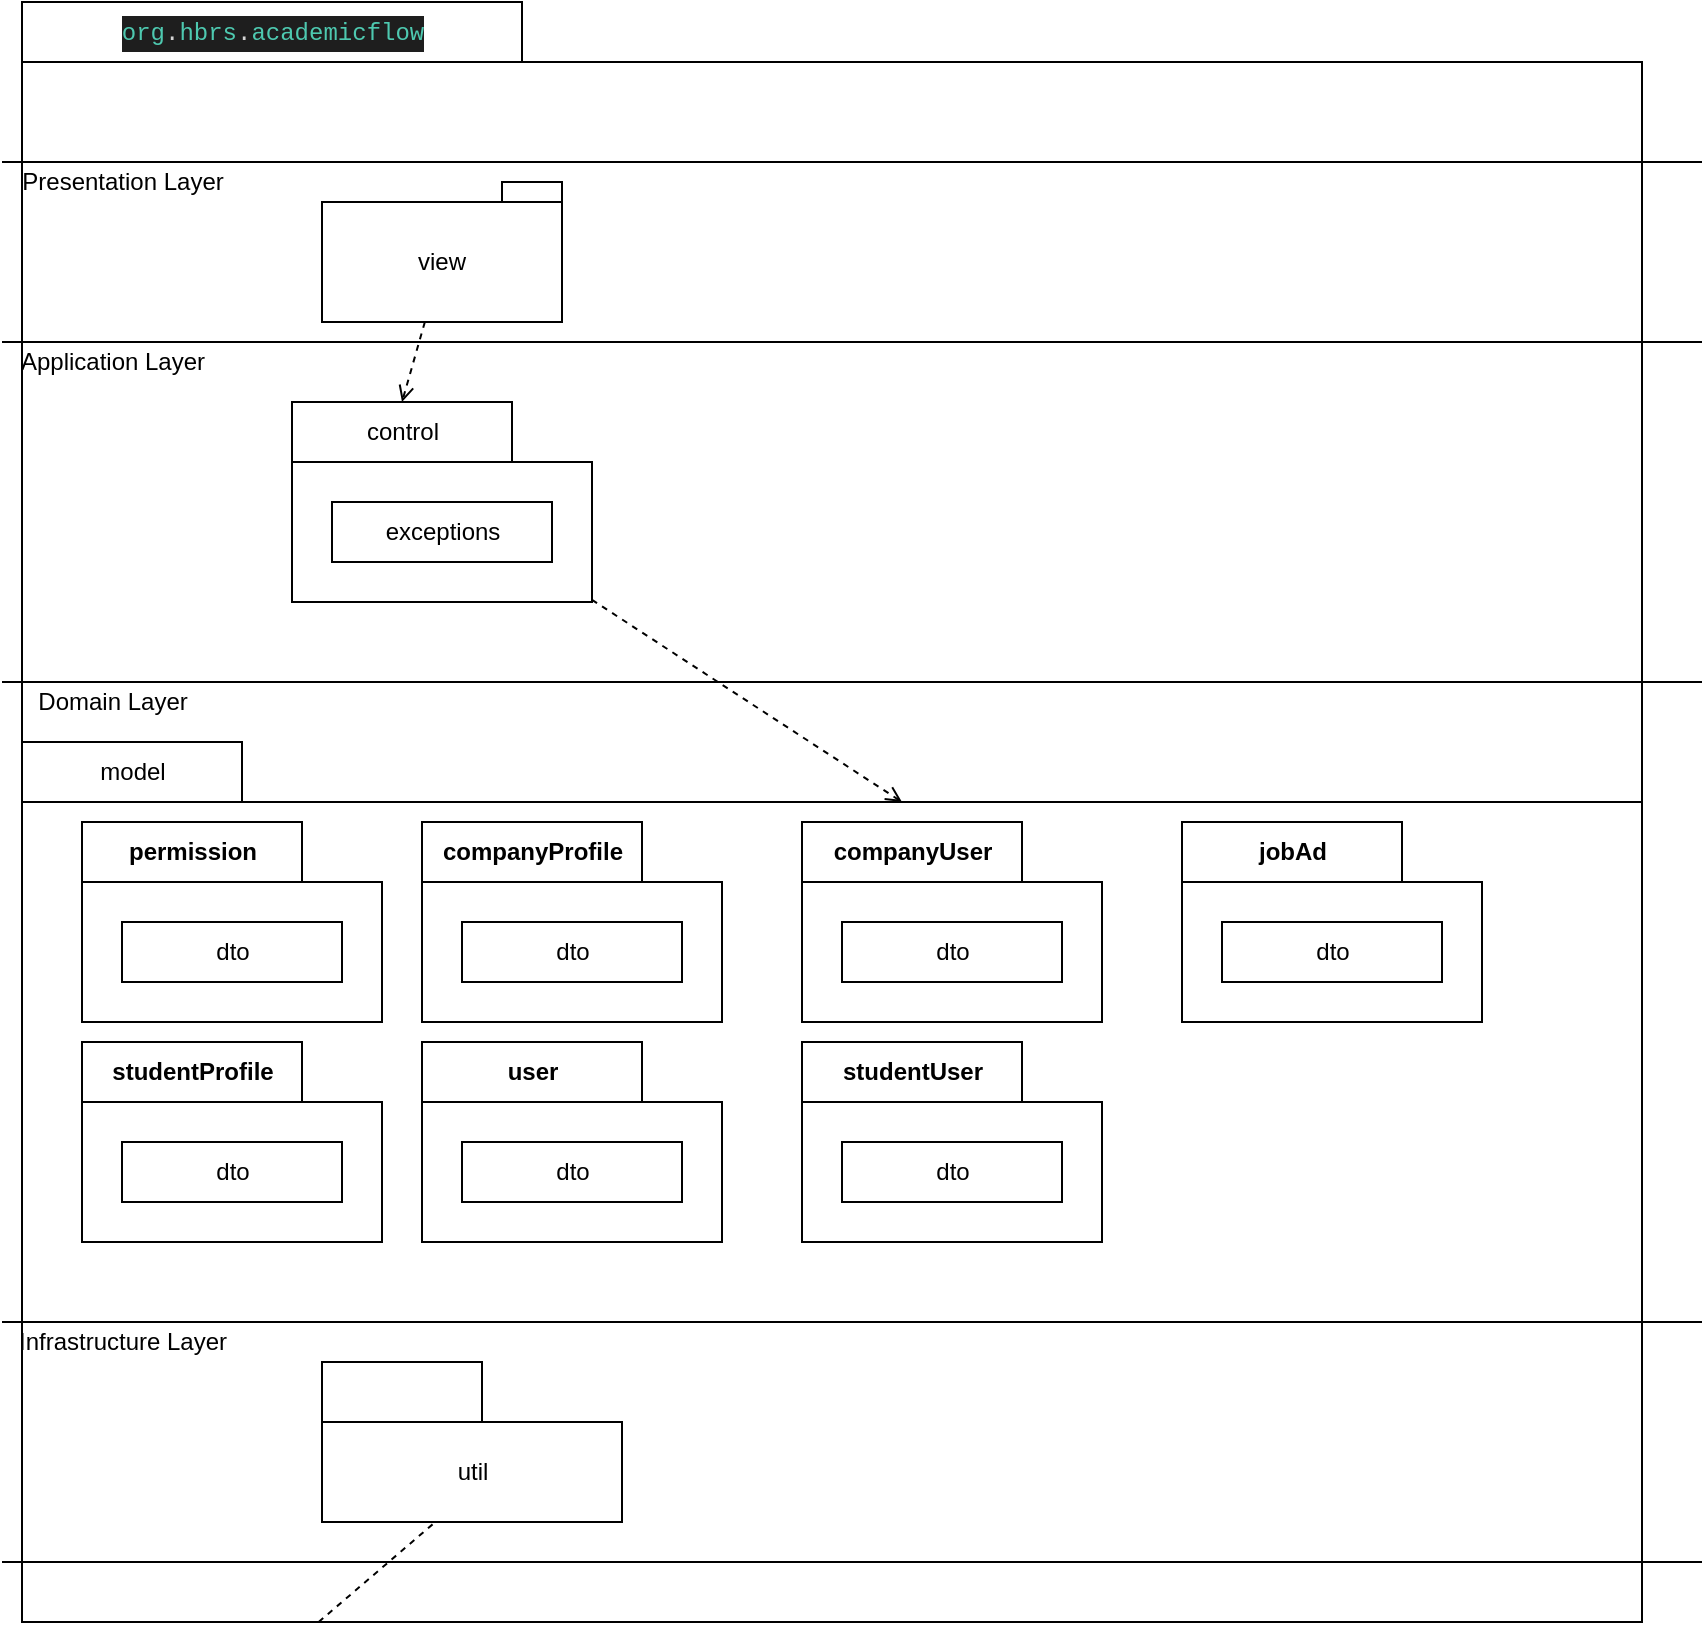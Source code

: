 <mxfile>
    <diagram id="s7_xI_XRrdksiuUolE6K" name="Page-1">
        <mxGraphModel dx="435" dy="1620" grid="1" gridSize="10" guides="1" tooltips="1" connect="1" arrows="1" fold="1" page="1" pageScale="1" pageWidth="850" pageHeight="1100" math="0" shadow="0">
            <root>
                <mxCell id="0"/>
                <mxCell id="1" parent="0"/>
                <mxCell id="35" style="edgeStyle=none;html=1;entryX=0;entryY=0;entryDx=55;entryDy=0;entryPerimeter=0;dashed=1;endArrow=open;endFill=0;" parent="1" source="Q9tMfbPTtKhhxRTB1rh9-6" target="7" edge="1">
                    <mxGeometry relative="1" as="geometry"/>
                </mxCell>
                <mxCell id="Q9tMfbPTtKhhxRTB1rh9-6" value="view" style="whiteSpace=wrap;html=1;" parent="1" vertex="1">
                    <mxGeometry x="160" y="30" width="120" height="60" as="geometry"/>
                </mxCell>
                <mxCell id="Q9tMfbPTtKhhxRTB1rh9-17" value="" style="endArrow=none;html=1;rounded=0;" parent="1" edge="1">
                    <mxGeometry width="50" height="50" relative="1" as="geometry">
                        <mxPoint y="100" as="sourcePoint"/>
                        <mxPoint x="850" y="100" as="targetPoint"/>
                    </mxGeometry>
                </mxCell>
                <mxCell id="Q9tMfbPTtKhhxRTB1rh9-19" value="" style="endArrow=none;html=1;rounded=0;" parent="1" edge="1">
                    <mxGeometry width="50" height="50" relative="1" as="geometry">
                        <mxPoint y="270" as="sourcePoint"/>
                        <mxPoint x="850" y="270" as="targetPoint"/>
                    </mxGeometry>
                </mxCell>
                <mxCell id="Q9tMfbPTtKhhxRTB1rh9-20" value="" style="endArrow=none;html=1;rounded=0;" parent="1" edge="1">
                    <mxGeometry width="50" height="50" relative="1" as="geometry">
                        <mxPoint y="590" as="sourcePoint"/>
                        <mxPoint x="850" y="590" as="targetPoint"/>
                    </mxGeometry>
                </mxCell>
                <mxCell id="Q9tMfbPTtKhhxRTB1rh9-21" value="" style="endArrow=none;html=1;rounded=0;" parent="1" edge="1">
                    <mxGeometry width="50" height="50" relative="1" as="geometry">
                        <mxPoint y="710" as="sourcePoint"/>
                        <mxPoint x="850" y="710" as="targetPoint"/>
                    </mxGeometry>
                </mxCell>
                <mxCell id="Q9tMfbPTtKhhxRTB1rh9-22" value="" style="endArrow=none;html=1;rounded=0;" parent="1" edge="1">
                    <mxGeometry width="50" height="50" relative="1" as="geometry">
                        <mxPoint y="10" as="sourcePoint"/>
                        <mxPoint x="850" y="10" as="targetPoint"/>
                    </mxGeometry>
                </mxCell>
                <mxCell id="Q9tMfbPTtKhhxRTB1rh9-23" value="Presentation Layer" style="text;html=1;align=center;verticalAlign=middle;resizable=0;points=[];autosize=1;strokeColor=none;fillColor=none;" parent="1" vertex="1">
                    <mxGeometry y="10" width="120" height="20" as="geometry"/>
                </mxCell>
                <mxCell id="Q9tMfbPTtKhhxRTB1rh9-24" value="Application Layer" style="text;html=1;align=center;verticalAlign=middle;resizable=0;points=[];autosize=1;strokeColor=none;fillColor=none;" parent="1" vertex="1">
                    <mxGeometry y="100" width="110" height="20" as="geometry"/>
                </mxCell>
                <mxCell id="Q9tMfbPTtKhhxRTB1rh9-25" value="Domain Layer" style="text;html=1;align=center;verticalAlign=middle;resizable=0;points=[];autosize=1;strokeColor=none;fillColor=none;" parent="1" vertex="1">
                    <mxGeometry x="10" y="270" width="90" height="20" as="geometry"/>
                </mxCell>
                <mxCell id="Q9tMfbPTtKhhxRTB1rh9-26" value="Infrastructure Layer" style="text;html=1;align=center;verticalAlign=middle;resizable=0;points=[];autosize=1;strokeColor=none;fillColor=none;" parent="1" vertex="1">
                    <mxGeometry y="590" width="120" height="20" as="geometry"/>
                </mxCell>
                <mxCell id="Q9tMfbPTtKhhxRTB1rh9-28" value="" style="whiteSpace=wrap;html=1;" parent="1" vertex="1">
                    <mxGeometry x="250" y="20" width="30" height="10" as="geometry"/>
                </mxCell>
                <mxCell id="36" style="edgeStyle=none;html=1;entryX=0;entryY=0;entryDx=440;entryDy=30;entryPerimeter=0;dashed=1;endArrow=open;endFill=0;" parent="1" source="7" target="9" edge="1">
                    <mxGeometry relative="1" as="geometry"/>
                </mxCell>
                <mxCell id="7" value="&lt;span style=&quot;font-weight: 400&quot;&gt;control&lt;/span&gt;" style="shape=folder;fontStyle=1;tabWidth=110;tabHeight=30;tabPosition=left;html=1;boundedLbl=1;labelInHeader=1;container=1;collapsible=0;recursiveResize=0;" parent="1" vertex="1">
                    <mxGeometry x="145" y="130" width="150" height="100" as="geometry"/>
                </mxCell>
                <mxCell id="8" value="&lt;span&gt;exceptions&lt;/span&gt;" style="html=1;" parent="7" vertex="1">
                    <mxGeometry width="110" height="30" relative="1" as="geometry">
                        <mxPoint x="20" y="50" as="offset"/>
                    </mxGeometry>
                </mxCell>
                <mxCell id="38" style="edgeStyle=none;html=1;entryX=0;entryY=0;entryDx=115;entryDy=30;entryPerimeter=0;dashed=1;endArrow=open;endFill=0;" parent="1" source="9" target="37" edge="1">
                    <mxGeometry relative="1" as="geometry"/>
                </mxCell>
                <mxCell id="9" value="&lt;span style=&quot;font-weight: 400&quot;&gt;model&lt;/span&gt;" style="shape=folder;fontStyle=1;tabWidth=110;tabHeight=30;tabPosition=left;html=1;boundedLbl=1;labelInHeader=1;container=1;collapsible=0;recursiveResize=0;fillColor=none;strokeColor=default;" parent="1" vertex="1">
                    <mxGeometry x="10" y="300" width="810" height="440" as="geometry"/>
                </mxCell>
                <mxCell id="21" value="permission" style="shape=folder;fontStyle=1;tabWidth=110;tabHeight=30;tabPosition=left;html=1;boundedLbl=1;labelInHeader=1;container=1;collapsible=0;recursiveResize=0;" parent="9" vertex="1">
                    <mxGeometry x="30" y="40" width="150" height="100" as="geometry"/>
                </mxCell>
                <mxCell id="22" value="dto" style="html=1;" parent="21" vertex="1">
                    <mxGeometry width="110" height="30" relative="1" as="geometry">
                        <mxPoint x="20" y="50" as="offset"/>
                    </mxGeometry>
                </mxCell>
                <mxCell id="23" value="companyProfile" style="shape=folder;fontStyle=1;tabWidth=110;tabHeight=30;tabPosition=left;html=1;boundedLbl=1;labelInHeader=1;container=1;collapsible=0;recursiveResize=0;" parent="9" vertex="1">
                    <mxGeometry x="200" y="40" width="150" height="100" as="geometry"/>
                </mxCell>
                <mxCell id="24" value="dto" style="html=1;" parent="23" vertex="1">
                    <mxGeometry width="110" height="30" relative="1" as="geometry">
                        <mxPoint x="20" y="50" as="offset"/>
                    </mxGeometry>
                </mxCell>
                <mxCell id="25" value="studentProfile" style="shape=folder;fontStyle=1;tabWidth=110;tabHeight=30;tabPosition=left;html=1;boundedLbl=1;labelInHeader=1;container=1;collapsible=0;recursiveResize=0;" parent="9" vertex="1">
                    <mxGeometry x="30" y="150" width="150" height="100" as="geometry"/>
                </mxCell>
                <mxCell id="26" value="dto" style="html=1;" parent="25" vertex="1">
                    <mxGeometry width="110" height="30" relative="1" as="geometry">
                        <mxPoint x="20" y="50" as="offset"/>
                    </mxGeometry>
                </mxCell>
                <mxCell id="27" value="user" style="shape=folder;fontStyle=1;tabWidth=110;tabHeight=30;tabPosition=left;html=1;boundedLbl=1;labelInHeader=1;container=1;collapsible=0;recursiveResize=0;" parent="9" vertex="1">
                    <mxGeometry x="200" y="150" width="150" height="100" as="geometry"/>
                </mxCell>
                <mxCell id="28" value="dto" style="html=1;" parent="27" vertex="1">
                    <mxGeometry width="110" height="30" relative="1" as="geometry">
                        <mxPoint x="20" y="50" as="offset"/>
                    </mxGeometry>
                </mxCell>
                <mxCell id="29" value="companyUser" style="shape=folder;fontStyle=1;tabWidth=110;tabHeight=30;tabPosition=left;html=1;boundedLbl=1;labelInHeader=1;container=1;collapsible=0;recursiveResize=0;" parent="9" vertex="1">
                    <mxGeometry x="390" y="40" width="150" height="100" as="geometry"/>
                </mxCell>
                <mxCell id="30" value="dto" style="html=1;" parent="29" vertex="1">
                    <mxGeometry width="110" height="30" relative="1" as="geometry">
                        <mxPoint x="20" y="50" as="offset"/>
                    </mxGeometry>
                </mxCell>
                <mxCell id="31" value="studentUser" style="shape=folder;fontStyle=1;tabWidth=110;tabHeight=30;tabPosition=left;html=1;boundedLbl=1;labelInHeader=1;container=1;collapsible=0;recursiveResize=0;" parent="9" vertex="1">
                    <mxGeometry x="390" y="150" width="150" height="100" as="geometry"/>
                </mxCell>
                <mxCell id="32" value="dto" style="html=1;" parent="31" vertex="1">
                    <mxGeometry width="110" height="30" relative="1" as="geometry">
                        <mxPoint x="20" y="50" as="offset"/>
                    </mxGeometry>
                </mxCell>
                <mxCell id="33" value="jobAd" style="shape=folder;fontStyle=1;tabWidth=110;tabHeight=30;tabPosition=left;html=1;boundedLbl=1;labelInHeader=1;container=1;collapsible=0;recursiveResize=0;" parent="9" vertex="1">
                    <mxGeometry x="580" y="40" width="150" height="100" as="geometry"/>
                </mxCell>
                <mxCell id="34" value="dto" style="html=1;" parent="33" vertex="1">
                    <mxGeometry width="110" height="30" relative="1" as="geometry">
                        <mxPoint x="20" y="50" as="offset"/>
                    </mxGeometry>
                </mxCell>
                <mxCell id="40" value="&lt;div style=&quot;color: rgb(212 , 212 , 212) ; background-color: rgb(30 , 30 , 30) ; font-family: &amp;#34;menlo&amp;#34; , &amp;#34;monaco&amp;#34; , &amp;#34;courier new&amp;#34; , monospace ; font-weight: normal ; line-height: 18px&quot;&gt;&lt;span style=&quot;color: #4ec9b0&quot;&gt;org&lt;/span&gt;.&lt;span style=&quot;color: #4ec9b0&quot;&gt;hbrs&lt;/span&gt;.&lt;span style=&quot;color: #4ec9b0&quot;&gt;academicflow&lt;/span&gt;&lt;/div&gt;" style="shape=folder;fontStyle=1;tabWidth=250;tabHeight=30;tabPosition=left;html=1;boundedLbl=1;labelInHeader=1;container=1;collapsible=0;recursiveResize=0;fillColor=none;" vertex="1" parent="9">
                    <mxGeometry y="-370" width="810" height="810" as="geometry"/>
                </mxCell>
                <mxCell id="37" value="&lt;span style=&quot;font-weight: 400&quot;&gt;util&lt;/span&gt;" style="shape=folder;fontStyle=1;tabWidth=80;tabHeight=30;tabPosition=left;html=1;boundedLbl=1;" parent="1" vertex="1">
                    <mxGeometry x="160" y="610" width="150" height="80" as="geometry"/>
                </mxCell>
            </root>
        </mxGraphModel>
    </diagram>
</mxfile>
